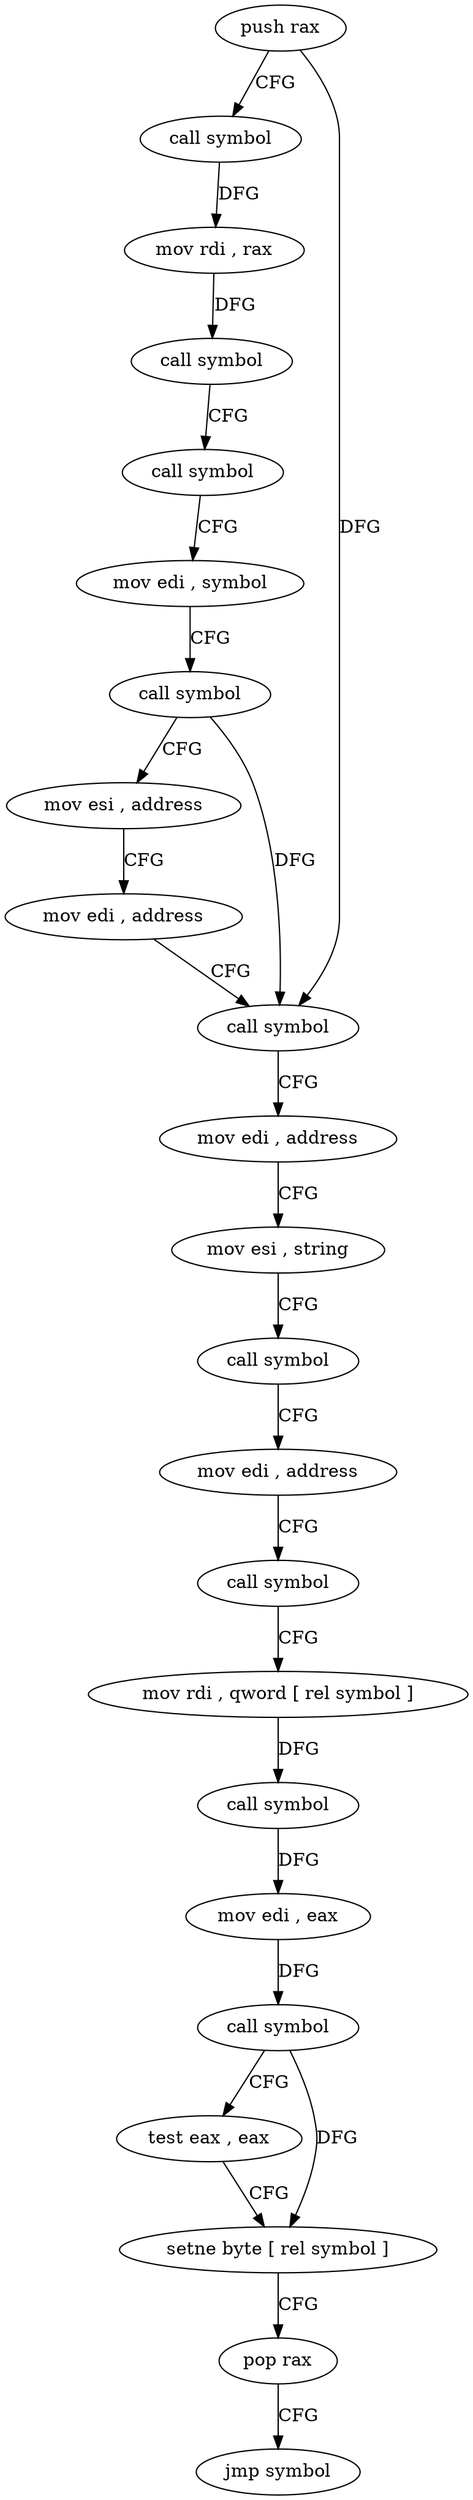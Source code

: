 digraph "func" {
"4212560" [label = "push rax" ]
"4212561" [label = "call symbol" ]
"4212566" [label = "mov rdi , rax" ]
"4212569" [label = "call symbol" ]
"4212574" [label = "call symbol" ]
"4212579" [label = "mov edi , symbol" ]
"4212584" [label = "call symbol" ]
"4212589" [label = "mov esi , address" ]
"4212594" [label = "mov edi , address" ]
"4212599" [label = "call symbol" ]
"4212604" [label = "mov edi , address" ]
"4212609" [label = "mov esi , string" ]
"4212614" [label = "call symbol" ]
"4212619" [label = "mov edi , address" ]
"4212624" [label = "call symbol" ]
"4212629" [label = "mov rdi , qword [ rel symbol ]" ]
"4212636" [label = "call symbol" ]
"4212641" [label = "mov edi , eax" ]
"4212643" [label = "call symbol" ]
"4212648" [label = "test eax , eax" ]
"4212650" [label = "setne byte [ rel symbol ]" ]
"4212657" [label = "pop rax" ]
"4212658" [label = "jmp symbol" ]
"4212560" -> "4212561" [ label = "CFG" ]
"4212560" -> "4212599" [ label = "DFG" ]
"4212561" -> "4212566" [ label = "DFG" ]
"4212566" -> "4212569" [ label = "DFG" ]
"4212569" -> "4212574" [ label = "CFG" ]
"4212574" -> "4212579" [ label = "CFG" ]
"4212579" -> "4212584" [ label = "CFG" ]
"4212584" -> "4212589" [ label = "CFG" ]
"4212584" -> "4212599" [ label = "DFG" ]
"4212589" -> "4212594" [ label = "CFG" ]
"4212594" -> "4212599" [ label = "CFG" ]
"4212599" -> "4212604" [ label = "CFG" ]
"4212604" -> "4212609" [ label = "CFG" ]
"4212609" -> "4212614" [ label = "CFG" ]
"4212614" -> "4212619" [ label = "CFG" ]
"4212619" -> "4212624" [ label = "CFG" ]
"4212624" -> "4212629" [ label = "CFG" ]
"4212629" -> "4212636" [ label = "DFG" ]
"4212636" -> "4212641" [ label = "DFG" ]
"4212641" -> "4212643" [ label = "DFG" ]
"4212643" -> "4212648" [ label = "CFG" ]
"4212643" -> "4212650" [ label = "DFG" ]
"4212648" -> "4212650" [ label = "CFG" ]
"4212650" -> "4212657" [ label = "CFG" ]
"4212657" -> "4212658" [ label = "CFG" ]
}
